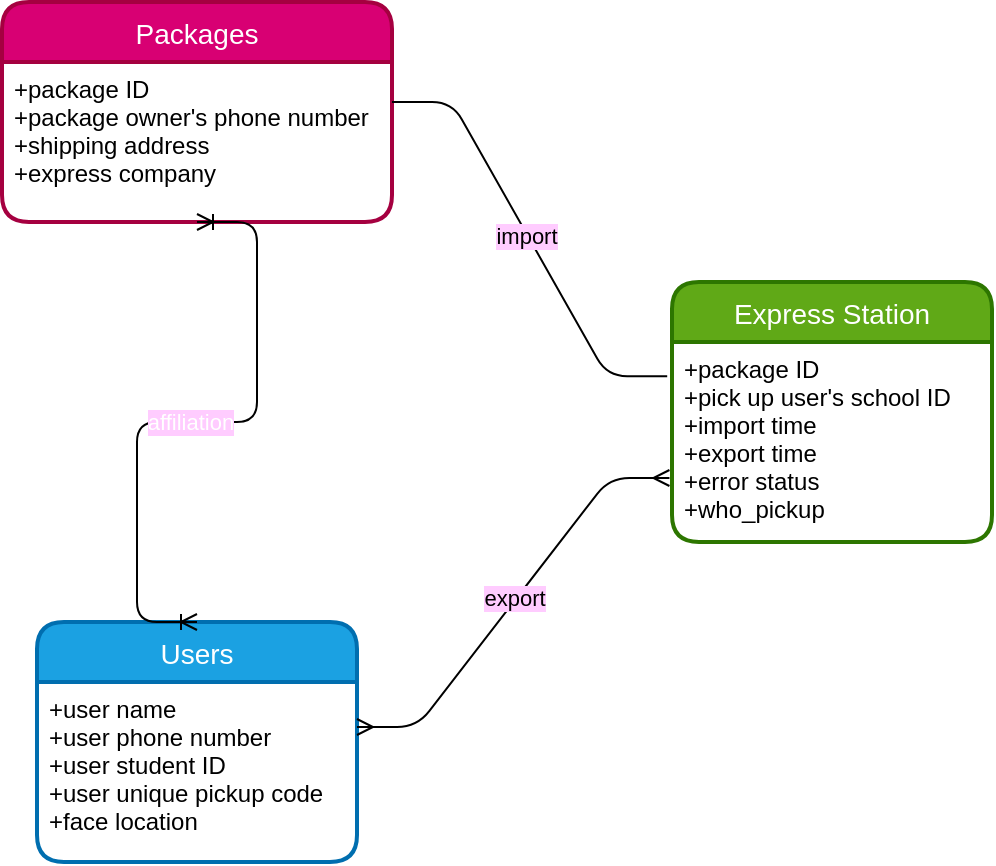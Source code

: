 <mxfile scale="1" border="0" disableSvgWarning="true">
    <diagram id="ZgBWn6kBh6qx81H8mYtZ" name="第 1 页">
        <mxGraphModel dx="1900" dy="2364" grid="1" gridSize="10" guides="1" tooltips="1" connect="1" arrows="1" fold="1" page="1" pageScale="1" pageWidth="1200" pageHeight="1920" math="0" shadow="0">
            <root>
                <mxCell id="0"/>
                <mxCell id="1" parent="0"/>
                <mxCell id="2" value="Packages" style="swimlane;childLayout=stackLayout;horizontal=1;startSize=30;horizontalStack=0;rounded=1;fontSize=14;fontStyle=0;strokeWidth=2;resizeParent=0;resizeLast=1;shadow=0;dashed=0;align=center;fillColor=#d80073;fontColor=#ffffff;strokeColor=#A50040;" parent="1" vertex="1">
                    <mxGeometry x="-847" y="-1190" width="195" height="110" as="geometry">
                        <mxRectangle x="-855" y="1170" width="90" height="30" as="alternateBounds"/>
                    </mxGeometry>
                </mxCell>
                <mxCell id="3" value="+package ID&#10;+package owner's phone number&#10;+shipping address&#10;+express company" style="align=left;strokeColor=none;fillColor=none;spacingLeft=4;fontSize=12;verticalAlign=top;resizable=0;rotatable=0;part=1;" parent="2" vertex="1">
                    <mxGeometry y="30" width="195" height="80" as="geometry"/>
                </mxCell>
                <mxCell id="4" value="Express Station" style="swimlane;childLayout=stackLayout;horizontal=1;startSize=30;horizontalStack=0;rounded=1;fontSize=14;fontStyle=0;strokeWidth=2;resizeParent=0;resizeLast=1;shadow=0;dashed=0;align=center;fillColor=#60a917;fontColor=#ffffff;strokeColor=#2D7600;" parent="1" vertex="1">
                    <mxGeometry x="-512" y="-1050" width="160" height="130" as="geometry"/>
                </mxCell>
                <mxCell id="5" value="+package ID&#10;+pick up user's school ID&#10;+import time&#10;+export time&#10;+error status&#10;+who_pickup" style="align=left;strokeColor=none;fillColor=none;spacingLeft=4;fontSize=12;verticalAlign=top;resizable=0;rotatable=0;part=1;" parent="4" vertex="1">
                    <mxGeometry y="30" width="160" height="100" as="geometry"/>
                </mxCell>
                <mxCell id="6" value="Users" style="swimlane;childLayout=stackLayout;horizontal=1;startSize=30;horizontalStack=0;rounded=1;fontSize=14;fontStyle=0;strokeWidth=2;resizeParent=0;resizeLast=1;shadow=0;dashed=0;align=center;fillColor=#1ba1e2;fontColor=#ffffff;strokeColor=#006EAF;" parent="1" vertex="1">
                    <mxGeometry x="-829.5" y="-880" width="160" height="120" as="geometry"/>
                </mxCell>
                <mxCell id="7" value="+user name&#10;+user phone number&#10;+user student ID&#10;+user unique pickup code&#10;+face location" style="align=left;strokeColor=none;fillColor=none;spacingLeft=4;fontSize=12;verticalAlign=top;resizable=0;rotatable=0;part=1;" parent="6" vertex="1">
                    <mxGeometry y="30" width="160" height="90" as="geometry"/>
                </mxCell>
                <mxCell id="8" value="" style="edgeStyle=entityRelationEdgeStyle;fontSize=12;html=1;endArrow=ERoneToMany;exitX=0.5;exitY=0;exitDx=0;exitDy=0;entryX=0.5;entryY=1;entryDx=0;entryDy=0;startArrow=ERoneToMany;startFill=0;" parent="1" source="6" target="3" edge="1">
                    <mxGeometry width="100" height="100" relative="1" as="geometry">
                        <mxPoint x="-692" y="-980" as="sourcePoint"/>
                        <mxPoint x="-592" y="-1080" as="targetPoint"/>
                    </mxGeometry>
                </mxCell>
                <mxCell id="9" value="affiliation" style="edgeLabel;html=1;align=center;verticalAlign=middle;resizable=0;points=[];fontColor=#FFFFFF;labelBackgroundColor=#FFCCFF;" parent="8" vertex="1" connectable="0">
                    <mxGeometry x="-0.024" relative="1" as="geometry">
                        <mxPoint as="offset"/>
                    </mxGeometry>
                </mxCell>
                <mxCell id="10" value="" style="edgeStyle=entityRelationEdgeStyle;fontSize=12;html=1;endArrow=none;startArrow=none;entryX=-0.015;entryY=0.171;entryDx=0;entryDy=0;entryPerimeter=0;exitX=1;exitY=0.25;exitDx=0;exitDy=0;startFill=0;endFill=0;" parent="1" source="3" target="5" edge="1">
                    <mxGeometry width="100" height="100" relative="1" as="geometry">
                        <mxPoint x="-692" y="-980" as="sourcePoint"/>
                        <mxPoint x="-592" y="-1080" as="targetPoint"/>
                    </mxGeometry>
                </mxCell>
                <mxCell id="11" value="import" style="edgeLabel;html=1;align=center;verticalAlign=middle;resizable=0;points=[];labelBackgroundColor=#FFCCFF;" parent="10" vertex="1" connectable="0">
                    <mxGeometry x="-0.026" y="-1" relative="1" as="geometry">
                        <mxPoint as="offset"/>
                    </mxGeometry>
                </mxCell>
                <mxCell id="12" value="" style="edgeStyle=entityRelationEdgeStyle;fontSize=12;html=1;endArrow=ERmany;startArrow=ERmany;entryX=-0.008;entryY=0.68;entryDx=0;entryDy=0;entryPerimeter=0;exitX=1;exitY=0.25;exitDx=0;exitDy=0;" parent="1" source="7" target="5" edge="1">
                    <mxGeometry width="100" height="100" relative="1" as="geometry">
                        <mxPoint x="-642" y="-1130" as="sourcePoint"/>
                        <mxPoint x="-504.4" y="-1024.61" as="targetPoint"/>
                    </mxGeometry>
                </mxCell>
                <mxCell id="13" value="export" style="edgeLabel;html=1;align=center;verticalAlign=middle;resizable=0;points=[];labelBackgroundColor=#FFCCFF;" parent="12" vertex="1" connectable="0">
                    <mxGeometry x="0.021" y="1" relative="1" as="geometry">
                        <mxPoint as="offset"/>
                    </mxGeometry>
                </mxCell>
            </root>
        </mxGraphModel>
    </diagram>
</mxfile>